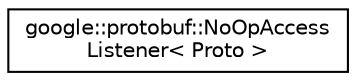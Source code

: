 digraph "类继承关系图"
{
 // LATEX_PDF_SIZE
  edge [fontname="Helvetica",fontsize="10",labelfontname="Helvetica",labelfontsize="10"];
  node [fontname="Helvetica",fontsize="10",shape=record];
  rankdir="LR";
  Node0 [label="google::protobuf::NoOpAccess\lListener\< Proto \>",height=0.2,width=0.4,color="black", fillcolor="white", style="filled",URL="$structgoogle_1_1protobuf_1_1NoOpAccessListener.html",tooltip=" "];
}
